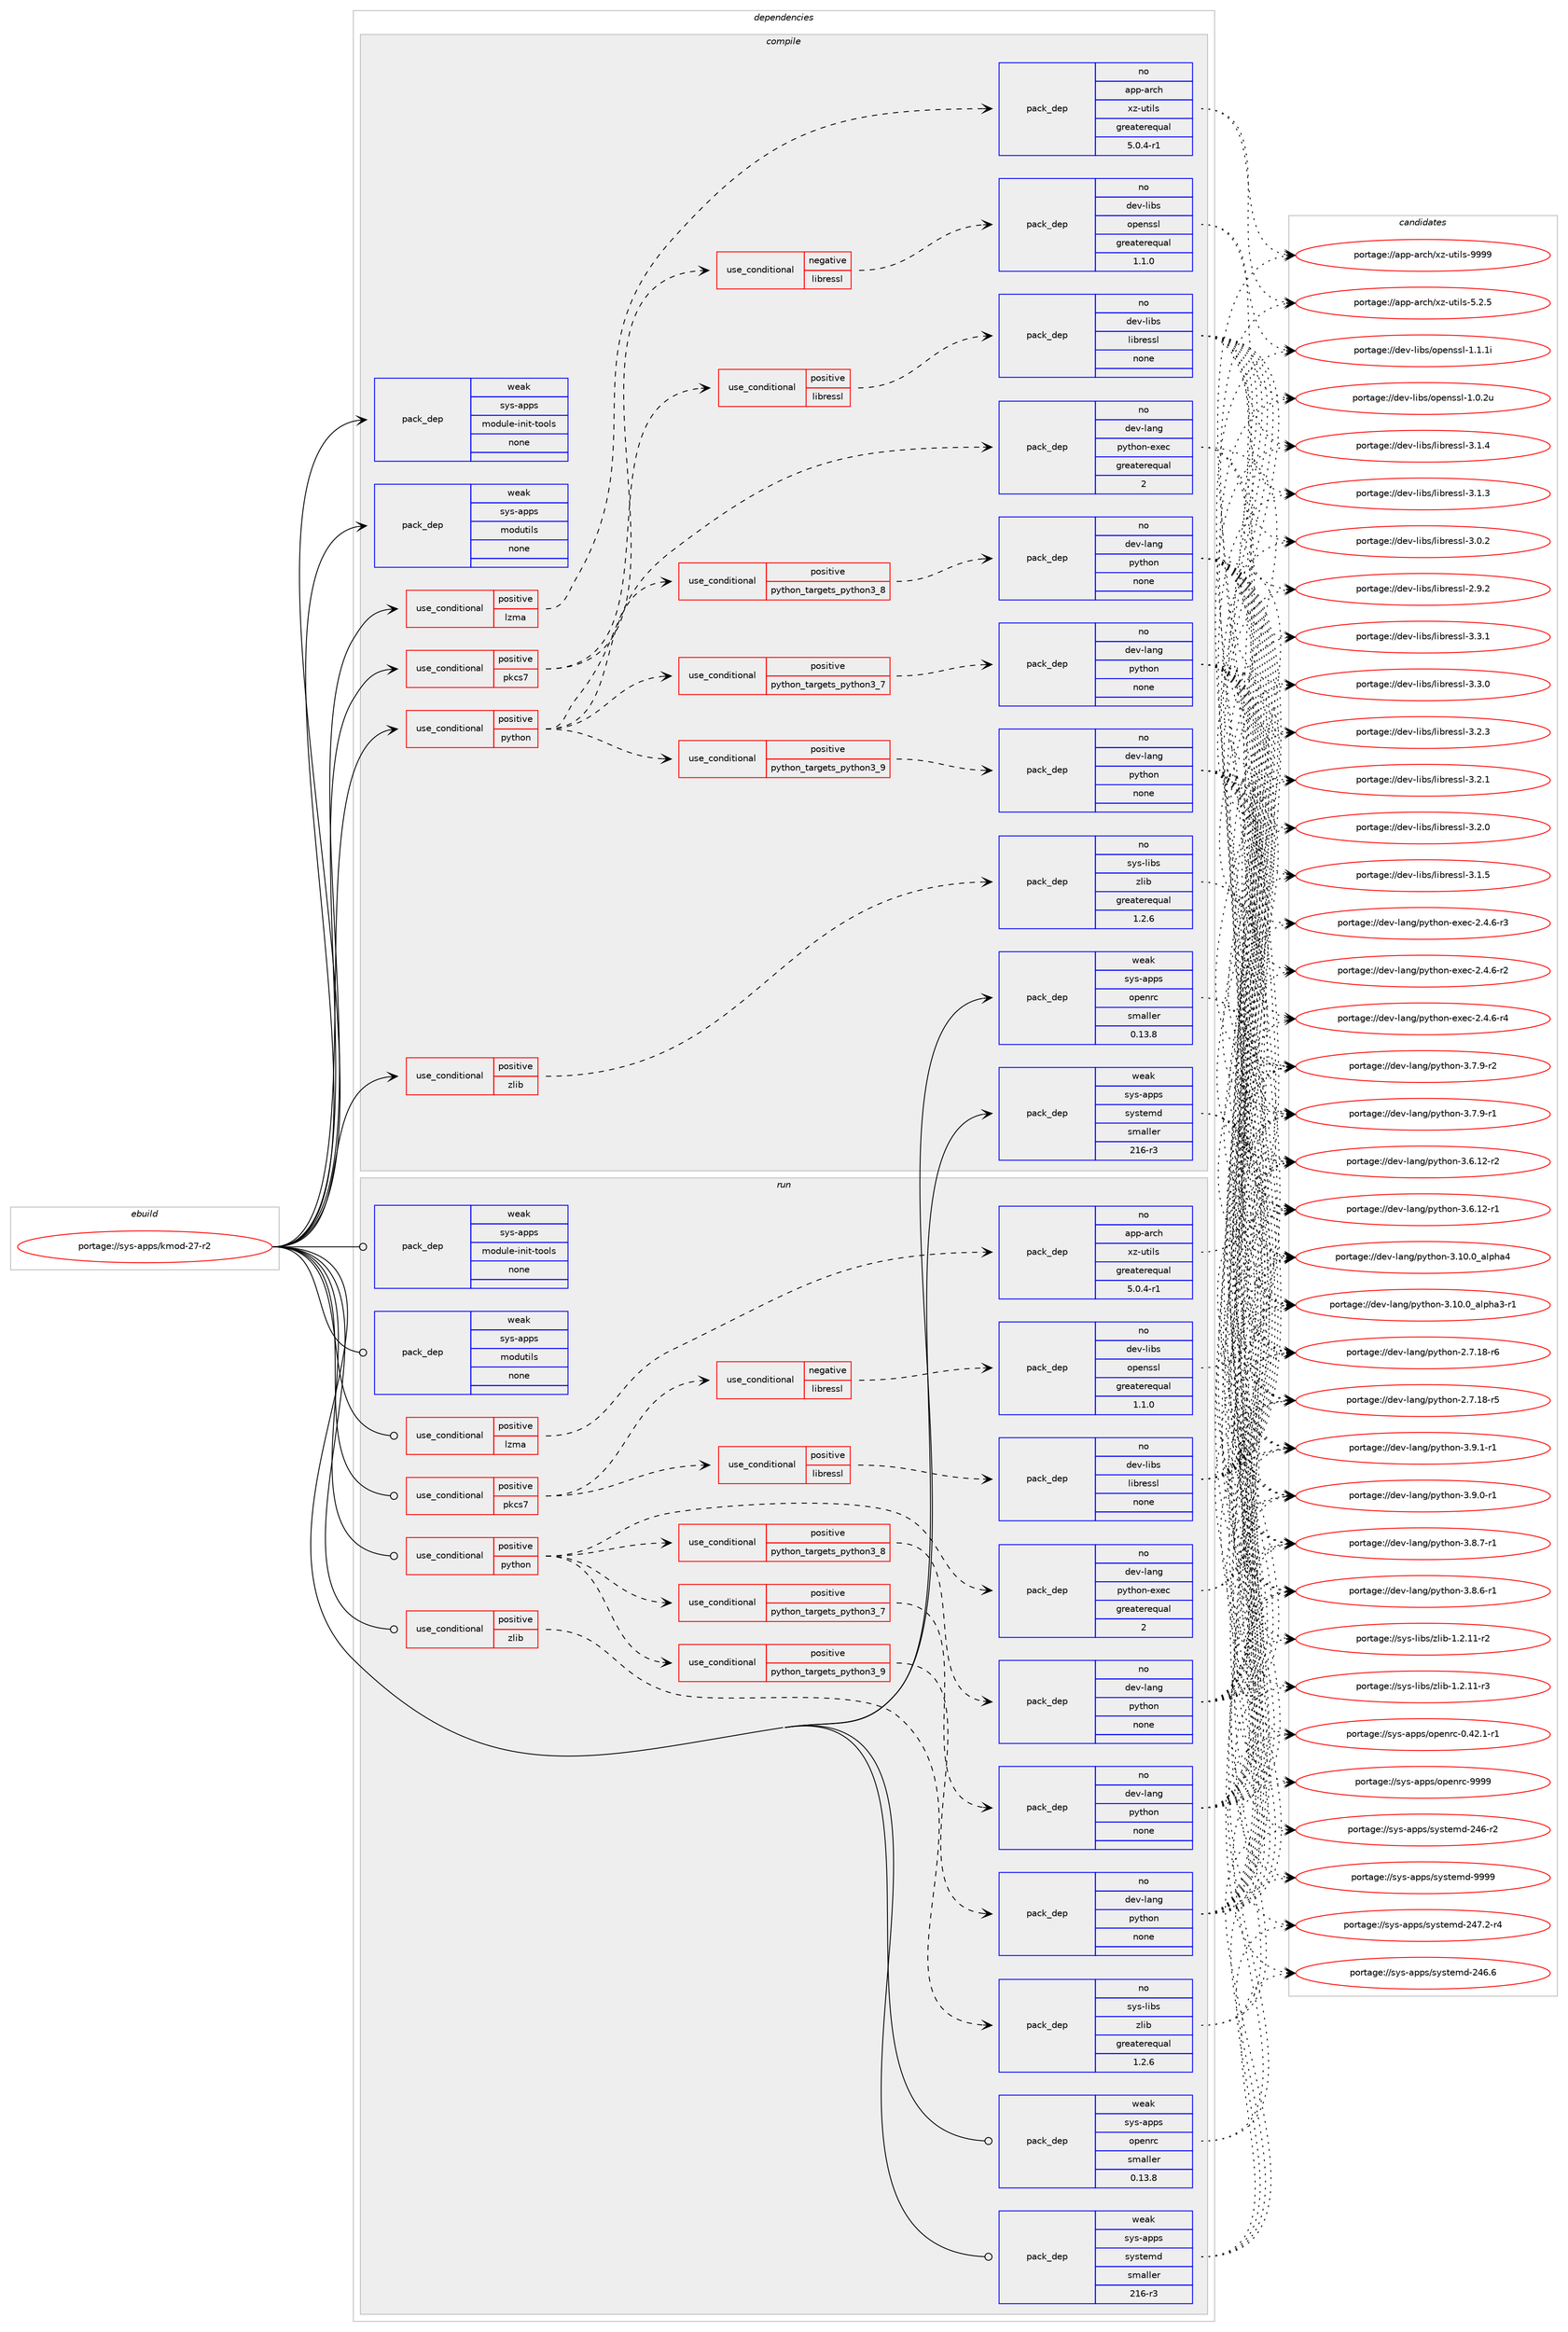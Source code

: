 digraph prolog {

# *************
# Graph options
# *************

newrank=true;
concentrate=true;
compound=true;
graph [rankdir=LR,fontname=Helvetica,fontsize=10,ranksep=1.5];#, ranksep=2.5, nodesep=0.2];
edge  [arrowhead=vee];
node  [fontname=Helvetica,fontsize=10];

# **********
# The ebuild
# **********

subgraph cluster_leftcol {
color=gray;
rank=same;
label=<<i>ebuild</i>>;
id [label="portage://sys-apps/kmod-27-r2", color=red, width=4, href="../sys-apps/kmod-27-r2.svg"];
}

# ****************
# The dependencies
# ****************

subgraph cluster_midcol {
color=gray;
label=<<i>dependencies</i>>;
subgraph cluster_compile {
fillcolor="#eeeeee";
style=filled;
label=<<i>compile</i>>;
subgraph cond4087 {
dependency13597 [label=<<TABLE BORDER="0" CELLBORDER="1" CELLSPACING="0" CELLPADDING="4"><TR><TD ROWSPAN="3" CELLPADDING="10">use_conditional</TD></TR><TR><TD>positive</TD></TR><TR><TD>lzma</TD></TR></TABLE>>, shape=none, color=red];
subgraph pack9393 {
dependency13598 [label=<<TABLE BORDER="0" CELLBORDER="1" CELLSPACING="0" CELLPADDING="4" WIDTH="220"><TR><TD ROWSPAN="6" CELLPADDING="30">pack_dep</TD></TR><TR><TD WIDTH="110">no</TD></TR><TR><TD>app-arch</TD></TR><TR><TD>xz-utils</TD></TR><TR><TD>greaterequal</TD></TR><TR><TD>5.0.4-r1</TD></TR></TABLE>>, shape=none, color=blue];
}
dependency13597:e -> dependency13598:w [weight=20,style="dashed",arrowhead="vee"];
}
id:e -> dependency13597:w [weight=20,style="solid",arrowhead="vee"];
subgraph cond4088 {
dependency13599 [label=<<TABLE BORDER="0" CELLBORDER="1" CELLSPACING="0" CELLPADDING="4"><TR><TD ROWSPAN="3" CELLPADDING="10">use_conditional</TD></TR><TR><TD>positive</TD></TR><TR><TD>pkcs7</TD></TR></TABLE>>, shape=none, color=red];
subgraph cond4089 {
dependency13600 [label=<<TABLE BORDER="0" CELLBORDER="1" CELLSPACING="0" CELLPADDING="4"><TR><TD ROWSPAN="3" CELLPADDING="10">use_conditional</TD></TR><TR><TD>negative</TD></TR><TR><TD>libressl</TD></TR></TABLE>>, shape=none, color=red];
subgraph pack9394 {
dependency13601 [label=<<TABLE BORDER="0" CELLBORDER="1" CELLSPACING="0" CELLPADDING="4" WIDTH="220"><TR><TD ROWSPAN="6" CELLPADDING="30">pack_dep</TD></TR><TR><TD WIDTH="110">no</TD></TR><TR><TD>dev-libs</TD></TR><TR><TD>openssl</TD></TR><TR><TD>greaterequal</TD></TR><TR><TD>1.1.0</TD></TR></TABLE>>, shape=none, color=blue];
}
dependency13600:e -> dependency13601:w [weight=20,style="dashed",arrowhead="vee"];
}
dependency13599:e -> dependency13600:w [weight=20,style="dashed",arrowhead="vee"];
subgraph cond4090 {
dependency13602 [label=<<TABLE BORDER="0" CELLBORDER="1" CELLSPACING="0" CELLPADDING="4"><TR><TD ROWSPAN="3" CELLPADDING="10">use_conditional</TD></TR><TR><TD>positive</TD></TR><TR><TD>libressl</TD></TR></TABLE>>, shape=none, color=red];
subgraph pack9395 {
dependency13603 [label=<<TABLE BORDER="0" CELLBORDER="1" CELLSPACING="0" CELLPADDING="4" WIDTH="220"><TR><TD ROWSPAN="6" CELLPADDING="30">pack_dep</TD></TR><TR><TD WIDTH="110">no</TD></TR><TR><TD>dev-libs</TD></TR><TR><TD>libressl</TD></TR><TR><TD>none</TD></TR><TR><TD></TD></TR></TABLE>>, shape=none, color=blue];
}
dependency13602:e -> dependency13603:w [weight=20,style="dashed",arrowhead="vee"];
}
dependency13599:e -> dependency13602:w [weight=20,style="dashed",arrowhead="vee"];
}
id:e -> dependency13599:w [weight=20,style="solid",arrowhead="vee"];
subgraph cond4091 {
dependency13604 [label=<<TABLE BORDER="0" CELLBORDER="1" CELLSPACING="0" CELLPADDING="4"><TR><TD ROWSPAN="3" CELLPADDING="10">use_conditional</TD></TR><TR><TD>positive</TD></TR><TR><TD>python</TD></TR></TABLE>>, shape=none, color=red];
subgraph cond4092 {
dependency13605 [label=<<TABLE BORDER="0" CELLBORDER="1" CELLSPACING="0" CELLPADDING="4"><TR><TD ROWSPAN="3" CELLPADDING="10">use_conditional</TD></TR><TR><TD>positive</TD></TR><TR><TD>python_targets_python3_7</TD></TR></TABLE>>, shape=none, color=red];
subgraph pack9396 {
dependency13606 [label=<<TABLE BORDER="0" CELLBORDER="1" CELLSPACING="0" CELLPADDING="4" WIDTH="220"><TR><TD ROWSPAN="6" CELLPADDING="30">pack_dep</TD></TR><TR><TD WIDTH="110">no</TD></TR><TR><TD>dev-lang</TD></TR><TR><TD>python</TD></TR><TR><TD>none</TD></TR><TR><TD></TD></TR></TABLE>>, shape=none, color=blue];
}
dependency13605:e -> dependency13606:w [weight=20,style="dashed",arrowhead="vee"];
}
dependency13604:e -> dependency13605:w [weight=20,style="dashed",arrowhead="vee"];
subgraph cond4093 {
dependency13607 [label=<<TABLE BORDER="0" CELLBORDER="1" CELLSPACING="0" CELLPADDING="4"><TR><TD ROWSPAN="3" CELLPADDING="10">use_conditional</TD></TR><TR><TD>positive</TD></TR><TR><TD>python_targets_python3_8</TD></TR></TABLE>>, shape=none, color=red];
subgraph pack9397 {
dependency13608 [label=<<TABLE BORDER="0" CELLBORDER="1" CELLSPACING="0" CELLPADDING="4" WIDTH="220"><TR><TD ROWSPAN="6" CELLPADDING="30">pack_dep</TD></TR><TR><TD WIDTH="110">no</TD></TR><TR><TD>dev-lang</TD></TR><TR><TD>python</TD></TR><TR><TD>none</TD></TR><TR><TD></TD></TR></TABLE>>, shape=none, color=blue];
}
dependency13607:e -> dependency13608:w [weight=20,style="dashed",arrowhead="vee"];
}
dependency13604:e -> dependency13607:w [weight=20,style="dashed",arrowhead="vee"];
subgraph cond4094 {
dependency13609 [label=<<TABLE BORDER="0" CELLBORDER="1" CELLSPACING="0" CELLPADDING="4"><TR><TD ROWSPAN="3" CELLPADDING="10">use_conditional</TD></TR><TR><TD>positive</TD></TR><TR><TD>python_targets_python3_9</TD></TR></TABLE>>, shape=none, color=red];
subgraph pack9398 {
dependency13610 [label=<<TABLE BORDER="0" CELLBORDER="1" CELLSPACING="0" CELLPADDING="4" WIDTH="220"><TR><TD ROWSPAN="6" CELLPADDING="30">pack_dep</TD></TR><TR><TD WIDTH="110">no</TD></TR><TR><TD>dev-lang</TD></TR><TR><TD>python</TD></TR><TR><TD>none</TD></TR><TR><TD></TD></TR></TABLE>>, shape=none, color=blue];
}
dependency13609:e -> dependency13610:w [weight=20,style="dashed",arrowhead="vee"];
}
dependency13604:e -> dependency13609:w [weight=20,style="dashed",arrowhead="vee"];
subgraph pack9399 {
dependency13611 [label=<<TABLE BORDER="0" CELLBORDER="1" CELLSPACING="0" CELLPADDING="4" WIDTH="220"><TR><TD ROWSPAN="6" CELLPADDING="30">pack_dep</TD></TR><TR><TD WIDTH="110">no</TD></TR><TR><TD>dev-lang</TD></TR><TR><TD>python-exec</TD></TR><TR><TD>greaterequal</TD></TR><TR><TD>2</TD></TR></TABLE>>, shape=none, color=blue];
}
dependency13604:e -> dependency13611:w [weight=20,style="dashed",arrowhead="vee"];
}
id:e -> dependency13604:w [weight=20,style="solid",arrowhead="vee"];
subgraph cond4095 {
dependency13612 [label=<<TABLE BORDER="0" CELLBORDER="1" CELLSPACING="0" CELLPADDING="4"><TR><TD ROWSPAN="3" CELLPADDING="10">use_conditional</TD></TR><TR><TD>positive</TD></TR><TR><TD>zlib</TD></TR></TABLE>>, shape=none, color=red];
subgraph pack9400 {
dependency13613 [label=<<TABLE BORDER="0" CELLBORDER="1" CELLSPACING="0" CELLPADDING="4" WIDTH="220"><TR><TD ROWSPAN="6" CELLPADDING="30">pack_dep</TD></TR><TR><TD WIDTH="110">no</TD></TR><TR><TD>sys-libs</TD></TR><TR><TD>zlib</TD></TR><TR><TD>greaterequal</TD></TR><TR><TD>1.2.6</TD></TR></TABLE>>, shape=none, color=blue];
}
dependency13612:e -> dependency13613:w [weight=20,style="dashed",arrowhead="vee"];
}
id:e -> dependency13612:w [weight=20,style="solid",arrowhead="vee"];
subgraph pack9401 {
dependency13614 [label=<<TABLE BORDER="0" CELLBORDER="1" CELLSPACING="0" CELLPADDING="4" WIDTH="220"><TR><TD ROWSPAN="6" CELLPADDING="30">pack_dep</TD></TR><TR><TD WIDTH="110">weak</TD></TR><TR><TD>sys-apps</TD></TR><TR><TD>module-init-tools</TD></TR><TR><TD>none</TD></TR><TR><TD></TD></TR></TABLE>>, shape=none, color=blue];
}
id:e -> dependency13614:w [weight=20,style="solid",arrowhead="vee"];
subgraph pack9402 {
dependency13615 [label=<<TABLE BORDER="0" CELLBORDER="1" CELLSPACING="0" CELLPADDING="4" WIDTH="220"><TR><TD ROWSPAN="6" CELLPADDING="30">pack_dep</TD></TR><TR><TD WIDTH="110">weak</TD></TR><TR><TD>sys-apps</TD></TR><TR><TD>modutils</TD></TR><TR><TD>none</TD></TR><TR><TD></TD></TR></TABLE>>, shape=none, color=blue];
}
id:e -> dependency13615:w [weight=20,style="solid",arrowhead="vee"];
subgraph pack9403 {
dependency13616 [label=<<TABLE BORDER="0" CELLBORDER="1" CELLSPACING="0" CELLPADDING="4" WIDTH="220"><TR><TD ROWSPAN="6" CELLPADDING="30">pack_dep</TD></TR><TR><TD WIDTH="110">weak</TD></TR><TR><TD>sys-apps</TD></TR><TR><TD>openrc</TD></TR><TR><TD>smaller</TD></TR><TR><TD>0.13.8</TD></TR></TABLE>>, shape=none, color=blue];
}
id:e -> dependency13616:w [weight=20,style="solid",arrowhead="vee"];
subgraph pack9404 {
dependency13617 [label=<<TABLE BORDER="0" CELLBORDER="1" CELLSPACING="0" CELLPADDING="4" WIDTH="220"><TR><TD ROWSPAN="6" CELLPADDING="30">pack_dep</TD></TR><TR><TD WIDTH="110">weak</TD></TR><TR><TD>sys-apps</TD></TR><TR><TD>systemd</TD></TR><TR><TD>smaller</TD></TR><TR><TD>216-r3</TD></TR></TABLE>>, shape=none, color=blue];
}
id:e -> dependency13617:w [weight=20,style="solid",arrowhead="vee"];
}
subgraph cluster_compileandrun {
fillcolor="#eeeeee";
style=filled;
label=<<i>compile and run</i>>;
}
subgraph cluster_run {
fillcolor="#eeeeee";
style=filled;
label=<<i>run</i>>;
subgraph cond4096 {
dependency13618 [label=<<TABLE BORDER="0" CELLBORDER="1" CELLSPACING="0" CELLPADDING="4"><TR><TD ROWSPAN="3" CELLPADDING="10">use_conditional</TD></TR><TR><TD>positive</TD></TR><TR><TD>lzma</TD></TR></TABLE>>, shape=none, color=red];
subgraph pack9405 {
dependency13619 [label=<<TABLE BORDER="0" CELLBORDER="1" CELLSPACING="0" CELLPADDING="4" WIDTH="220"><TR><TD ROWSPAN="6" CELLPADDING="30">pack_dep</TD></TR><TR><TD WIDTH="110">no</TD></TR><TR><TD>app-arch</TD></TR><TR><TD>xz-utils</TD></TR><TR><TD>greaterequal</TD></TR><TR><TD>5.0.4-r1</TD></TR></TABLE>>, shape=none, color=blue];
}
dependency13618:e -> dependency13619:w [weight=20,style="dashed",arrowhead="vee"];
}
id:e -> dependency13618:w [weight=20,style="solid",arrowhead="odot"];
subgraph cond4097 {
dependency13620 [label=<<TABLE BORDER="0" CELLBORDER="1" CELLSPACING="0" CELLPADDING="4"><TR><TD ROWSPAN="3" CELLPADDING="10">use_conditional</TD></TR><TR><TD>positive</TD></TR><TR><TD>pkcs7</TD></TR></TABLE>>, shape=none, color=red];
subgraph cond4098 {
dependency13621 [label=<<TABLE BORDER="0" CELLBORDER="1" CELLSPACING="0" CELLPADDING="4"><TR><TD ROWSPAN="3" CELLPADDING="10">use_conditional</TD></TR><TR><TD>negative</TD></TR><TR><TD>libressl</TD></TR></TABLE>>, shape=none, color=red];
subgraph pack9406 {
dependency13622 [label=<<TABLE BORDER="0" CELLBORDER="1" CELLSPACING="0" CELLPADDING="4" WIDTH="220"><TR><TD ROWSPAN="6" CELLPADDING="30">pack_dep</TD></TR><TR><TD WIDTH="110">no</TD></TR><TR><TD>dev-libs</TD></TR><TR><TD>openssl</TD></TR><TR><TD>greaterequal</TD></TR><TR><TD>1.1.0</TD></TR></TABLE>>, shape=none, color=blue];
}
dependency13621:e -> dependency13622:w [weight=20,style="dashed",arrowhead="vee"];
}
dependency13620:e -> dependency13621:w [weight=20,style="dashed",arrowhead="vee"];
subgraph cond4099 {
dependency13623 [label=<<TABLE BORDER="0" CELLBORDER="1" CELLSPACING="0" CELLPADDING="4"><TR><TD ROWSPAN="3" CELLPADDING="10">use_conditional</TD></TR><TR><TD>positive</TD></TR><TR><TD>libressl</TD></TR></TABLE>>, shape=none, color=red];
subgraph pack9407 {
dependency13624 [label=<<TABLE BORDER="0" CELLBORDER="1" CELLSPACING="0" CELLPADDING="4" WIDTH="220"><TR><TD ROWSPAN="6" CELLPADDING="30">pack_dep</TD></TR><TR><TD WIDTH="110">no</TD></TR><TR><TD>dev-libs</TD></TR><TR><TD>libressl</TD></TR><TR><TD>none</TD></TR><TR><TD></TD></TR></TABLE>>, shape=none, color=blue];
}
dependency13623:e -> dependency13624:w [weight=20,style="dashed",arrowhead="vee"];
}
dependency13620:e -> dependency13623:w [weight=20,style="dashed",arrowhead="vee"];
}
id:e -> dependency13620:w [weight=20,style="solid",arrowhead="odot"];
subgraph cond4100 {
dependency13625 [label=<<TABLE BORDER="0" CELLBORDER="1" CELLSPACING="0" CELLPADDING="4"><TR><TD ROWSPAN="3" CELLPADDING="10">use_conditional</TD></TR><TR><TD>positive</TD></TR><TR><TD>python</TD></TR></TABLE>>, shape=none, color=red];
subgraph cond4101 {
dependency13626 [label=<<TABLE BORDER="0" CELLBORDER="1" CELLSPACING="0" CELLPADDING="4"><TR><TD ROWSPAN="3" CELLPADDING="10">use_conditional</TD></TR><TR><TD>positive</TD></TR><TR><TD>python_targets_python3_7</TD></TR></TABLE>>, shape=none, color=red];
subgraph pack9408 {
dependency13627 [label=<<TABLE BORDER="0" CELLBORDER="1" CELLSPACING="0" CELLPADDING="4" WIDTH="220"><TR><TD ROWSPAN="6" CELLPADDING="30">pack_dep</TD></TR><TR><TD WIDTH="110">no</TD></TR><TR><TD>dev-lang</TD></TR><TR><TD>python</TD></TR><TR><TD>none</TD></TR><TR><TD></TD></TR></TABLE>>, shape=none, color=blue];
}
dependency13626:e -> dependency13627:w [weight=20,style="dashed",arrowhead="vee"];
}
dependency13625:e -> dependency13626:w [weight=20,style="dashed",arrowhead="vee"];
subgraph cond4102 {
dependency13628 [label=<<TABLE BORDER="0" CELLBORDER="1" CELLSPACING="0" CELLPADDING="4"><TR><TD ROWSPAN="3" CELLPADDING="10">use_conditional</TD></TR><TR><TD>positive</TD></TR><TR><TD>python_targets_python3_8</TD></TR></TABLE>>, shape=none, color=red];
subgraph pack9409 {
dependency13629 [label=<<TABLE BORDER="0" CELLBORDER="1" CELLSPACING="0" CELLPADDING="4" WIDTH="220"><TR><TD ROWSPAN="6" CELLPADDING="30">pack_dep</TD></TR><TR><TD WIDTH="110">no</TD></TR><TR><TD>dev-lang</TD></TR><TR><TD>python</TD></TR><TR><TD>none</TD></TR><TR><TD></TD></TR></TABLE>>, shape=none, color=blue];
}
dependency13628:e -> dependency13629:w [weight=20,style="dashed",arrowhead="vee"];
}
dependency13625:e -> dependency13628:w [weight=20,style="dashed",arrowhead="vee"];
subgraph cond4103 {
dependency13630 [label=<<TABLE BORDER="0" CELLBORDER="1" CELLSPACING="0" CELLPADDING="4"><TR><TD ROWSPAN="3" CELLPADDING="10">use_conditional</TD></TR><TR><TD>positive</TD></TR><TR><TD>python_targets_python3_9</TD></TR></TABLE>>, shape=none, color=red];
subgraph pack9410 {
dependency13631 [label=<<TABLE BORDER="0" CELLBORDER="1" CELLSPACING="0" CELLPADDING="4" WIDTH="220"><TR><TD ROWSPAN="6" CELLPADDING="30">pack_dep</TD></TR><TR><TD WIDTH="110">no</TD></TR><TR><TD>dev-lang</TD></TR><TR><TD>python</TD></TR><TR><TD>none</TD></TR><TR><TD></TD></TR></TABLE>>, shape=none, color=blue];
}
dependency13630:e -> dependency13631:w [weight=20,style="dashed",arrowhead="vee"];
}
dependency13625:e -> dependency13630:w [weight=20,style="dashed",arrowhead="vee"];
subgraph pack9411 {
dependency13632 [label=<<TABLE BORDER="0" CELLBORDER="1" CELLSPACING="0" CELLPADDING="4" WIDTH="220"><TR><TD ROWSPAN="6" CELLPADDING="30">pack_dep</TD></TR><TR><TD WIDTH="110">no</TD></TR><TR><TD>dev-lang</TD></TR><TR><TD>python-exec</TD></TR><TR><TD>greaterequal</TD></TR><TR><TD>2</TD></TR></TABLE>>, shape=none, color=blue];
}
dependency13625:e -> dependency13632:w [weight=20,style="dashed",arrowhead="vee"];
}
id:e -> dependency13625:w [weight=20,style="solid",arrowhead="odot"];
subgraph cond4104 {
dependency13633 [label=<<TABLE BORDER="0" CELLBORDER="1" CELLSPACING="0" CELLPADDING="4"><TR><TD ROWSPAN="3" CELLPADDING="10">use_conditional</TD></TR><TR><TD>positive</TD></TR><TR><TD>zlib</TD></TR></TABLE>>, shape=none, color=red];
subgraph pack9412 {
dependency13634 [label=<<TABLE BORDER="0" CELLBORDER="1" CELLSPACING="0" CELLPADDING="4" WIDTH="220"><TR><TD ROWSPAN="6" CELLPADDING="30">pack_dep</TD></TR><TR><TD WIDTH="110">no</TD></TR><TR><TD>sys-libs</TD></TR><TR><TD>zlib</TD></TR><TR><TD>greaterequal</TD></TR><TR><TD>1.2.6</TD></TR></TABLE>>, shape=none, color=blue];
}
dependency13633:e -> dependency13634:w [weight=20,style="dashed",arrowhead="vee"];
}
id:e -> dependency13633:w [weight=20,style="solid",arrowhead="odot"];
subgraph pack9413 {
dependency13635 [label=<<TABLE BORDER="0" CELLBORDER="1" CELLSPACING="0" CELLPADDING="4" WIDTH="220"><TR><TD ROWSPAN="6" CELLPADDING="30">pack_dep</TD></TR><TR><TD WIDTH="110">weak</TD></TR><TR><TD>sys-apps</TD></TR><TR><TD>module-init-tools</TD></TR><TR><TD>none</TD></TR><TR><TD></TD></TR></TABLE>>, shape=none, color=blue];
}
id:e -> dependency13635:w [weight=20,style="solid",arrowhead="odot"];
subgraph pack9414 {
dependency13636 [label=<<TABLE BORDER="0" CELLBORDER="1" CELLSPACING="0" CELLPADDING="4" WIDTH="220"><TR><TD ROWSPAN="6" CELLPADDING="30">pack_dep</TD></TR><TR><TD WIDTH="110">weak</TD></TR><TR><TD>sys-apps</TD></TR><TR><TD>modutils</TD></TR><TR><TD>none</TD></TR><TR><TD></TD></TR></TABLE>>, shape=none, color=blue];
}
id:e -> dependency13636:w [weight=20,style="solid",arrowhead="odot"];
subgraph pack9415 {
dependency13637 [label=<<TABLE BORDER="0" CELLBORDER="1" CELLSPACING="0" CELLPADDING="4" WIDTH="220"><TR><TD ROWSPAN="6" CELLPADDING="30">pack_dep</TD></TR><TR><TD WIDTH="110">weak</TD></TR><TR><TD>sys-apps</TD></TR><TR><TD>openrc</TD></TR><TR><TD>smaller</TD></TR><TR><TD>0.13.8</TD></TR></TABLE>>, shape=none, color=blue];
}
id:e -> dependency13637:w [weight=20,style="solid",arrowhead="odot"];
subgraph pack9416 {
dependency13638 [label=<<TABLE BORDER="0" CELLBORDER="1" CELLSPACING="0" CELLPADDING="4" WIDTH="220"><TR><TD ROWSPAN="6" CELLPADDING="30">pack_dep</TD></TR><TR><TD WIDTH="110">weak</TD></TR><TR><TD>sys-apps</TD></TR><TR><TD>systemd</TD></TR><TR><TD>smaller</TD></TR><TR><TD>216-r3</TD></TR></TABLE>>, shape=none, color=blue];
}
id:e -> dependency13638:w [weight=20,style="solid",arrowhead="odot"];
}
}

# **************
# The candidates
# **************

subgraph cluster_choices {
rank=same;
color=gray;
label=<<i>candidates</i>>;

subgraph choice9393 {
color=black;
nodesep=1;
choice9711211245971149910447120122451171161051081154557575757 [label="portage://app-arch/xz-utils-9999", color=red, width=4,href="../app-arch/xz-utils-9999.svg"];
choice971121124597114991044712012245117116105108115455346504653 [label="portage://app-arch/xz-utils-5.2.5", color=red, width=4,href="../app-arch/xz-utils-5.2.5.svg"];
dependency13598:e -> choice9711211245971149910447120122451171161051081154557575757:w [style=dotted,weight="100"];
dependency13598:e -> choice971121124597114991044712012245117116105108115455346504653:w [style=dotted,weight="100"];
}
subgraph choice9394 {
color=black;
nodesep=1;
choice100101118451081059811547111112101110115115108454946494649105 [label="portage://dev-libs/openssl-1.1.1i", color=red, width=4,href="../dev-libs/openssl-1.1.1i.svg"];
choice100101118451081059811547111112101110115115108454946484650117 [label="portage://dev-libs/openssl-1.0.2u", color=red, width=4,href="../dev-libs/openssl-1.0.2u.svg"];
dependency13601:e -> choice100101118451081059811547111112101110115115108454946494649105:w [style=dotted,weight="100"];
dependency13601:e -> choice100101118451081059811547111112101110115115108454946484650117:w [style=dotted,weight="100"];
}
subgraph choice9395 {
color=black;
nodesep=1;
choice10010111845108105981154710810598114101115115108455146514649 [label="portage://dev-libs/libressl-3.3.1", color=red, width=4,href="../dev-libs/libressl-3.3.1.svg"];
choice10010111845108105981154710810598114101115115108455146514648 [label="portage://dev-libs/libressl-3.3.0", color=red, width=4,href="../dev-libs/libressl-3.3.0.svg"];
choice10010111845108105981154710810598114101115115108455146504651 [label="portage://dev-libs/libressl-3.2.3", color=red, width=4,href="../dev-libs/libressl-3.2.3.svg"];
choice10010111845108105981154710810598114101115115108455146504649 [label="portage://dev-libs/libressl-3.2.1", color=red, width=4,href="../dev-libs/libressl-3.2.1.svg"];
choice10010111845108105981154710810598114101115115108455146504648 [label="portage://dev-libs/libressl-3.2.0", color=red, width=4,href="../dev-libs/libressl-3.2.0.svg"];
choice10010111845108105981154710810598114101115115108455146494653 [label="portage://dev-libs/libressl-3.1.5", color=red, width=4,href="../dev-libs/libressl-3.1.5.svg"];
choice10010111845108105981154710810598114101115115108455146494652 [label="portage://dev-libs/libressl-3.1.4", color=red, width=4,href="../dev-libs/libressl-3.1.4.svg"];
choice10010111845108105981154710810598114101115115108455146494651 [label="portage://dev-libs/libressl-3.1.3", color=red, width=4,href="../dev-libs/libressl-3.1.3.svg"];
choice10010111845108105981154710810598114101115115108455146484650 [label="portage://dev-libs/libressl-3.0.2", color=red, width=4,href="../dev-libs/libressl-3.0.2.svg"];
choice10010111845108105981154710810598114101115115108455046574650 [label="portage://dev-libs/libressl-2.9.2", color=red, width=4,href="../dev-libs/libressl-2.9.2.svg"];
dependency13603:e -> choice10010111845108105981154710810598114101115115108455146514649:w [style=dotted,weight="100"];
dependency13603:e -> choice10010111845108105981154710810598114101115115108455146514648:w [style=dotted,weight="100"];
dependency13603:e -> choice10010111845108105981154710810598114101115115108455146504651:w [style=dotted,weight="100"];
dependency13603:e -> choice10010111845108105981154710810598114101115115108455146504649:w [style=dotted,weight="100"];
dependency13603:e -> choice10010111845108105981154710810598114101115115108455146504648:w [style=dotted,weight="100"];
dependency13603:e -> choice10010111845108105981154710810598114101115115108455146494653:w [style=dotted,weight="100"];
dependency13603:e -> choice10010111845108105981154710810598114101115115108455146494652:w [style=dotted,weight="100"];
dependency13603:e -> choice10010111845108105981154710810598114101115115108455146494651:w [style=dotted,weight="100"];
dependency13603:e -> choice10010111845108105981154710810598114101115115108455146484650:w [style=dotted,weight="100"];
dependency13603:e -> choice10010111845108105981154710810598114101115115108455046574650:w [style=dotted,weight="100"];
}
subgraph choice9396 {
color=black;
nodesep=1;
choice1001011184510897110103471121211161041111104551465746494511449 [label="portage://dev-lang/python-3.9.1-r1", color=red, width=4,href="../dev-lang/python-3.9.1-r1.svg"];
choice1001011184510897110103471121211161041111104551465746484511449 [label="portage://dev-lang/python-3.9.0-r1", color=red, width=4,href="../dev-lang/python-3.9.0-r1.svg"];
choice1001011184510897110103471121211161041111104551465646554511449 [label="portage://dev-lang/python-3.8.7-r1", color=red, width=4,href="../dev-lang/python-3.8.7-r1.svg"];
choice1001011184510897110103471121211161041111104551465646544511449 [label="portage://dev-lang/python-3.8.6-r1", color=red, width=4,href="../dev-lang/python-3.8.6-r1.svg"];
choice1001011184510897110103471121211161041111104551465546574511450 [label="portage://dev-lang/python-3.7.9-r2", color=red, width=4,href="../dev-lang/python-3.7.9-r2.svg"];
choice1001011184510897110103471121211161041111104551465546574511449 [label="portage://dev-lang/python-3.7.9-r1", color=red, width=4,href="../dev-lang/python-3.7.9-r1.svg"];
choice100101118451089711010347112121116104111110455146544649504511450 [label="portage://dev-lang/python-3.6.12-r2", color=red, width=4,href="../dev-lang/python-3.6.12-r2.svg"];
choice100101118451089711010347112121116104111110455146544649504511449 [label="portage://dev-lang/python-3.6.12-r1", color=red, width=4,href="../dev-lang/python-3.6.12-r1.svg"];
choice1001011184510897110103471121211161041111104551464948464895971081121049752 [label="portage://dev-lang/python-3.10.0_alpha4", color=red, width=4,href="../dev-lang/python-3.10.0_alpha4.svg"];
choice10010111845108971101034711212111610411111045514649484648959710811210497514511449 [label="portage://dev-lang/python-3.10.0_alpha3-r1", color=red, width=4,href="../dev-lang/python-3.10.0_alpha3-r1.svg"];
choice100101118451089711010347112121116104111110455046554649564511454 [label="portage://dev-lang/python-2.7.18-r6", color=red, width=4,href="../dev-lang/python-2.7.18-r6.svg"];
choice100101118451089711010347112121116104111110455046554649564511453 [label="portage://dev-lang/python-2.7.18-r5", color=red, width=4,href="../dev-lang/python-2.7.18-r5.svg"];
dependency13606:e -> choice1001011184510897110103471121211161041111104551465746494511449:w [style=dotted,weight="100"];
dependency13606:e -> choice1001011184510897110103471121211161041111104551465746484511449:w [style=dotted,weight="100"];
dependency13606:e -> choice1001011184510897110103471121211161041111104551465646554511449:w [style=dotted,weight="100"];
dependency13606:e -> choice1001011184510897110103471121211161041111104551465646544511449:w [style=dotted,weight="100"];
dependency13606:e -> choice1001011184510897110103471121211161041111104551465546574511450:w [style=dotted,weight="100"];
dependency13606:e -> choice1001011184510897110103471121211161041111104551465546574511449:w [style=dotted,weight="100"];
dependency13606:e -> choice100101118451089711010347112121116104111110455146544649504511450:w [style=dotted,weight="100"];
dependency13606:e -> choice100101118451089711010347112121116104111110455146544649504511449:w [style=dotted,weight="100"];
dependency13606:e -> choice1001011184510897110103471121211161041111104551464948464895971081121049752:w [style=dotted,weight="100"];
dependency13606:e -> choice10010111845108971101034711212111610411111045514649484648959710811210497514511449:w [style=dotted,weight="100"];
dependency13606:e -> choice100101118451089711010347112121116104111110455046554649564511454:w [style=dotted,weight="100"];
dependency13606:e -> choice100101118451089711010347112121116104111110455046554649564511453:w [style=dotted,weight="100"];
}
subgraph choice9397 {
color=black;
nodesep=1;
choice1001011184510897110103471121211161041111104551465746494511449 [label="portage://dev-lang/python-3.9.1-r1", color=red, width=4,href="../dev-lang/python-3.9.1-r1.svg"];
choice1001011184510897110103471121211161041111104551465746484511449 [label="portage://dev-lang/python-3.9.0-r1", color=red, width=4,href="../dev-lang/python-3.9.0-r1.svg"];
choice1001011184510897110103471121211161041111104551465646554511449 [label="portage://dev-lang/python-3.8.7-r1", color=red, width=4,href="../dev-lang/python-3.8.7-r1.svg"];
choice1001011184510897110103471121211161041111104551465646544511449 [label="portage://dev-lang/python-3.8.6-r1", color=red, width=4,href="../dev-lang/python-3.8.6-r1.svg"];
choice1001011184510897110103471121211161041111104551465546574511450 [label="portage://dev-lang/python-3.7.9-r2", color=red, width=4,href="../dev-lang/python-3.7.9-r2.svg"];
choice1001011184510897110103471121211161041111104551465546574511449 [label="portage://dev-lang/python-3.7.9-r1", color=red, width=4,href="../dev-lang/python-3.7.9-r1.svg"];
choice100101118451089711010347112121116104111110455146544649504511450 [label="portage://dev-lang/python-3.6.12-r2", color=red, width=4,href="../dev-lang/python-3.6.12-r2.svg"];
choice100101118451089711010347112121116104111110455146544649504511449 [label="portage://dev-lang/python-3.6.12-r1", color=red, width=4,href="../dev-lang/python-3.6.12-r1.svg"];
choice1001011184510897110103471121211161041111104551464948464895971081121049752 [label="portage://dev-lang/python-3.10.0_alpha4", color=red, width=4,href="../dev-lang/python-3.10.0_alpha4.svg"];
choice10010111845108971101034711212111610411111045514649484648959710811210497514511449 [label="portage://dev-lang/python-3.10.0_alpha3-r1", color=red, width=4,href="../dev-lang/python-3.10.0_alpha3-r1.svg"];
choice100101118451089711010347112121116104111110455046554649564511454 [label="portage://dev-lang/python-2.7.18-r6", color=red, width=4,href="../dev-lang/python-2.7.18-r6.svg"];
choice100101118451089711010347112121116104111110455046554649564511453 [label="portage://dev-lang/python-2.7.18-r5", color=red, width=4,href="../dev-lang/python-2.7.18-r5.svg"];
dependency13608:e -> choice1001011184510897110103471121211161041111104551465746494511449:w [style=dotted,weight="100"];
dependency13608:e -> choice1001011184510897110103471121211161041111104551465746484511449:w [style=dotted,weight="100"];
dependency13608:e -> choice1001011184510897110103471121211161041111104551465646554511449:w [style=dotted,weight="100"];
dependency13608:e -> choice1001011184510897110103471121211161041111104551465646544511449:w [style=dotted,weight="100"];
dependency13608:e -> choice1001011184510897110103471121211161041111104551465546574511450:w [style=dotted,weight="100"];
dependency13608:e -> choice1001011184510897110103471121211161041111104551465546574511449:w [style=dotted,weight="100"];
dependency13608:e -> choice100101118451089711010347112121116104111110455146544649504511450:w [style=dotted,weight="100"];
dependency13608:e -> choice100101118451089711010347112121116104111110455146544649504511449:w [style=dotted,weight="100"];
dependency13608:e -> choice1001011184510897110103471121211161041111104551464948464895971081121049752:w [style=dotted,weight="100"];
dependency13608:e -> choice10010111845108971101034711212111610411111045514649484648959710811210497514511449:w [style=dotted,weight="100"];
dependency13608:e -> choice100101118451089711010347112121116104111110455046554649564511454:w [style=dotted,weight="100"];
dependency13608:e -> choice100101118451089711010347112121116104111110455046554649564511453:w [style=dotted,weight="100"];
}
subgraph choice9398 {
color=black;
nodesep=1;
choice1001011184510897110103471121211161041111104551465746494511449 [label="portage://dev-lang/python-3.9.1-r1", color=red, width=4,href="../dev-lang/python-3.9.1-r1.svg"];
choice1001011184510897110103471121211161041111104551465746484511449 [label="portage://dev-lang/python-3.9.0-r1", color=red, width=4,href="../dev-lang/python-3.9.0-r1.svg"];
choice1001011184510897110103471121211161041111104551465646554511449 [label="portage://dev-lang/python-3.8.7-r1", color=red, width=4,href="../dev-lang/python-3.8.7-r1.svg"];
choice1001011184510897110103471121211161041111104551465646544511449 [label="portage://dev-lang/python-3.8.6-r1", color=red, width=4,href="../dev-lang/python-3.8.6-r1.svg"];
choice1001011184510897110103471121211161041111104551465546574511450 [label="portage://dev-lang/python-3.7.9-r2", color=red, width=4,href="../dev-lang/python-3.7.9-r2.svg"];
choice1001011184510897110103471121211161041111104551465546574511449 [label="portage://dev-lang/python-3.7.9-r1", color=red, width=4,href="../dev-lang/python-3.7.9-r1.svg"];
choice100101118451089711010347112121116104111110455146544649504511450 [label="portage://dev-lang/python-3.6.12-r2", color=red, width=4,href="../dev-lang/python-3.6.12-r2.svg"];
choice100101118451089711010347112121116104111110455146544649504511449 [label="portage://dev-lang/python-3.6.12-r1", color=red, width=4,href="../dev-lang/python-3.6.12-r1.svg"];
choice1001011184510897110103471121211161041111104551464948464895971081121049752 [label="portage://dev-lang/python-3.10.0_alpha4", color=red, width=4,href="../dev-lang/python-3.10.0_alpha4.svg"];
choice10010111845108971101034711212111610411111045514649484648959710811210497514511449 [label="portage://dev-lang/python-3.10.0_alpha3-r1", color=red, width=4,href="../dev-lang/python-3.10.0_alpha3-r1.svg"];
choice100101118451089711010347112121116104111110455046554649564511454 [label="portage://dev-lang/python-2.7.18-r6", color=red, width=4,href="../dev-lang/python-2.7.18-r6.svg"];
choice100101118451089711010347112121116104111110455046554649564511453 [label="portage://dev-lang/python-2.7.18-r5", color=red, width=4,href="../dev-lang/python-2.7.18-r5.svg"];
dependency13610:e -> choice1001011184510897110103471121211161041111104551465746494511449:w [style=dotted,weight="100"];
dependency13610:e -> choice1001011184510897110103471121211161041111104551465746484511449:w [style=dotted,weight="100"];
dependency13610:e -> choice1001011184510897110103471121211161041111104551465646554511449:w [style=dotted,weight="100"];
dependency13610:e -> choice1001011184510897110103471121211161041111104551465646544511449:w [style=dotted,weight="100"];
dependency13610:e -> choice1001011184510897110103471121211161041111104551465546574511450:w [style=dotted,weight="100"];
dependency13610:e -> choice1001011184510897110103471121211161041111104551465546574511449:w [style=dotted,weight="100"];
dependency13610:e -> choice100101118451089711010347112121116104111110455146544649504511450:w [style=dotted,weight="100"];
dependency13610:e -> choice100101118451089711010347112121116104111110455146544649504511449:w [style=dotted,weight="100"];
dependency13610:e -> choice1001011184510897110103471121211161041111104551464948464895971081121049752:w [style=dotted,weight="100"];
dependency13610:e -> choice10010111845108971101034711212111610411111045514649484648959710811210497514511449:w [style=dotted,weight="100"];
dependency13610:e -> choice100101118451089711010347112121116104111110455046554649564511454:w [style=dotted,weight="100"];
dependency13610:e -> choice100101118451089711010347112121116104111110455046554649564511453:w [style=dotted,weight="100"];
}
subgraph choice9399 {
color=black;
nodesep=1;
choice10010111845108971101034711212111610411111045101120101994550465246544511452 [label="portage://dev-lang/python-exec-2.4.6-r4", color=red, width=4,href="../dev-lang/python-exec-2.4.6-r4.svg"];
choice10010111845108971101034711212111610411111045101120101994550465246544511451 [label="portage://dev-lang/python-exec-2.4.6-r3", color=red, width=4,href="../dev-lang/python-exec-2.4.6-r3.svg"];
choice10010111845108971101034711212111610411111045101120101994550465246544511450 [label="portage://dev-lang/python-exec-2.4.6-r2", color=red, width=4,href="../dev-lang/python-exec-2.4.6-r2.svg"];
dependency13611:e -> choice10010111845108971101034711212111610411111045101120101994550465246544511452:w [style=dotted,weight="100"];
dependency13611:e -> choice10010111845108971101034711212111610411111045101120101994550465246544511451:w [style=dotted,weight="100"];
dependency13611:e -> choice10010111845108971101034711212111610411111045101120101994550465246544511450:w [style=dotted,weight="100"];
}
subgraph choice9400 {
color=black;
nodesep=1;
choice11512111545108105981154712210810598454946504649494511451 [label="portage://sys-libs/zlib-1.2.11-r3", color=red, width=4,href="../sys-libs/zlib-1.2.11-r3.svg"];
choice11512111545108105981154712210810598454946504649494511450 [label="portage://sys-libs/zlib-1.2.11-r2", color=red, width=4,href="../sys-libs/zlib-1.2.11-r2.svg"];
dependency13613:e -> choice11512111545108105981154712210810598454946504649494511451:w [style=dotted,weight="100"];
dependency13613:e -> choice11512111545108105981154712210810598454946504649494511450:w [style=dotted,weight="100"];
}
subgraph choice9401 {
color=black;
nodesep=1;
}
subgraph choice9402 {
color=black;
nodesep=1;
}
subgraph choice9403 {
color=black;
nodesep=1;
choice115121115459711211211547111112101110114994557575757 [label="portage://sys-apps/openrc-9999", color=red, width=4,href="../sys-apps/openrc-9999.svg"];
choice11512111545971121121154711111210111011499454846525046494511449 [label="portage://sys-apps/openrc-0.42.1-r1", color=red, width=4,href="../sys-apps/openrc-0.42.1-r1.svg"];
dependency13616:e -> choice115121115459711211211547111112101110114994557575757:w [style=dotted,weight="100"];
dependency13616:e -> choice11512111545971121121154711111210111011499454846525046494511449:w [style=dotted,weight="100"];
}
subgraph choice9404 {
color=black;
nodesep=1;
choice1151211154597112112115471151211151161011091004557575757 [label="portage://sys-apps/systemd-9999", color=red, width=4,href="../sys-apps/systemd-9999.svg"];
choice1151211154597112112115471151211151161011091004550525546504511452 [label="portage://sys-apps/systemd-247.2-r4", color=red, width=4,href="../sys-apps/systemd-247.2-r4.svg"];
choice115121115459711211211547115121115116101109100455052544654 [label="portage://sys-apps/systemd-246.6", color=red, width=4,href="../sys-apps/systemd-246.6.svg"];
choice115121115459711211211547115121115116101109100455052544511450 [label="portage://sys-apps/systemd-246-r2", color=red, width=4,href="../sys-apps/systemd-246-r2.svg"];
dependency13617:e -> choice1151211154597112112115471151211151161011091004557575757:w [style=dotted,weight="100"];
dependency13617:e -> choice1151211154597112112115471151211151161011091004550525546504511452:w [style=dotted,weight="100"];
dependency13617:e -> choice115121115459711211211547115121115116101109100455052544654:w [style=dotted,weight="100"];
dependency13617:e -> choice115121115459711211211547115121115116101109100455052544511450:w [style=dotted,weight="100"];
}
subgraph choice9405 {
color=black;
nodesep=1;
choice9711211245971149910447120122451171161051081154557575757 [label="portage://app-arch/xz-utils-9999", color=red, width=4,href="../app-arch/xz-utils-9999.svg"];
choice971121124597114991044712012245117116105108115455346504653 [label="portage://app-arch/xz-utils-5.2.5", color=red, width=4,href="../app-arch/xz-utils-5.2.5.svg"];
dependency13619:e -> choice9711211245971149910447120122451171161051081154557575757:w [style=dotted,weight="100"];
dependency13619:e -> choice971121124597114991044712012245117116105108115455346504653:w [style=dotted,weight="100"];
}
subgraph choice9406 {
color=black;
nodesep=1;
choice100101118451081059811547111112101110115115108454946494649105 [label="portage://dev-libs/openssl-1.1.1i", color=red, width=4,href="../dev-libs/openssl-1.1.1i.svg"];
choice100101118451081059811547111112101110115115108454946484650117 [label="portage://dev-libs/openssl-1.0.2u", color=red, width=4,href="../dev-libs/openssl-1.0.2u.svg"];
dependency13622:e -> choice100101118451081059811547111112101110115115108454946494649105:w [style=dotted,weight="100"];
dependency13622:e -> choice100101118451081059811547111112101110115115108454946484650117:w [style=dotted,weight="100"];
}
subgraph choice9407 {
color=black;
nodesep=1;
choice10010111845108105981154710810598114101115115108455146514649 [label="portage://dev-libs/libressl-3.3.1", color=red, width=4,href="../dev-libs/libressl-3.3.1.svg"];
choice10010111845108105981154710810598114101115115108455146514648 [label="portage://dev-libs/libressl-3.3.0", color=red, width=4,href="../dev-libs/libressl-3.3.0.svg"];
choice10010111845108105981154710810598114101115115108455146504651 [label="portage://dev-libs/libressl-3.2.3", color=red, width=4,href="../dev-libs/libressl-3.2.3.svg"];
choice10010111845108105981154710810598114101115115108455146504649 [label="portage://dev-libs/libressl-3.2.1", color=red, width=4,href="../dev-libs/libressl-3.2.1.svg"];
choice10010111845108105981154710810598114101115115108455146504648 [label="portage://dev-libs/libressl-3.2.0", color=red, width=4,href="../dev-libs/libressl-3.2.0.svg"];
choice10010111845108105981154710810598114101115115108455146494653 [label="portage://dev-libs/libressl-3.1.5", color=red, width=4,href="../dev-libs/libressl-3.1.5.svg"];
choice10010111845108105981154710810598114101115115108455146494652 [label="portage://dev-libs/libressl-3.1.4", color=red, width=4,href="../dev-libs/libressl-3.1.4.svg"];
choice10010111845108105981154710810598114101115115108455146494651 [label="portage://dev-libs/libressl-3.1.3", color=red, width=4,href="../dev-libs/libressl-3.1.3.svg"];
choice10010111845108105981154710810598114101115115108455146484650 [label="portage://dev-libs/libressl-3.0.2", color=red, width=4,href="../dev-libs/libressl-3.0.2.svg"];
choice10010111845108105981154710810598114101115115108455046574650 [label="portage://dev-libs/libressl-2.9.2", color=red, width=4,href="../dev-libs/libressl-2.9.2.svg"];
dependency13624:e -> choice10010111845108105981154710810598114101115115108455146514649:w [style=dotted,weight="100"];
dependency13624:e -> choice10010111845108105981154710810598114101115115108455146514648:w [style=dotted,weight="100"];
dependency13624:e -> choice10010111845108105981154710810598114101115115108455146504651:w [style=dotted,weight="100"];
dependency13624:e -> choice10010111845108105981154710810598114101115115108455146504649:w [style=dotted,weight="100"];
dependency13624:e -> choice10010111845108105981154710810598114101115115108455146504648:w [style=dotted,weight="100"];
dependency13624:e -> choice10010111845108105981154710810598114101115115108455146494653:w [style=dotted,weight="100"];
dependency13624:e -> choice10010111845108105981154710810598114101115115108455146494652:w [style=dotted,weight="100"];
dependency13624:e -> choice10010111845108105981154710810598114101115115108455146494651:w [style=dotted,weight="100"];
dependency13624:e -> choice10010111845108105981154710810598114101115115108455146484650:w [style=dotted,weight="100"];
dependency13624:e -> choice10010111845108105981154710810598114101115115108455046574650:w [style=dotted,weight="100"];
}
subgraph choice9408 {
color=black;
nodesep=1;
choice1001011184510897110103471121211161041111104551465746494511449 [label="portage://dev-lang/python-3.9.1-r1", color=red, width=4,href="../dev-lang/python-3.9.1-r1.svg"];
choice1001011184510897110103471121211161041111104551465746484511449 [label="portage://dev-lang/python-3.9.0-r1", color=red, width=4,href="../dev-lang/python-3.9.0-r1.svg"];
choice1001011184510897110103471121211161041111104551465646554511449 [label="portage://dev-lang/python-3.8.7-r1", color=red, width=4,href="../dev-lang/python-3.8.7-r1.svg"];
choice1001011184510897110103471121211161041111104551465646544511449 [label="portage://dev-lang/python-3.8.6-r1", color=red, width=4,href="../dev-lang/python-3.8.6-r1.svg"];
choice1001011184510897110103471121211161041111104551465546574511450 [label="portage://dev-lang/python-3.7.9-r2", color=red, width=4,href="../dev-lang/python-3.7.9-r2.svg"];
choice1001011184510897110103471121211161041111104551465546574511449 [label="portage://dev-lang/python-3.7.9-r1", color=red, width=4,href="../dev-lang/python-3.7.9-r1.svg"];
choice100101118451089711010347112121116104111110455146544649504511450 [label="portage://dev-lang/python-3.6.12-r2", color=red, width=4,href="../dev-lang/python-3.6.12-r2.svg"];
choice100101118451089711010347112121116104111110455146544649504511449 [label="portage://dev-lang/python-3.6.12-r1", color=red, width=4,href="../dev-lang/python-3.6.12-r1.svg"];
choice1001011184510897110103471121211161041111104551464948464895971081121049752 [label="portage://dev-lang/python-3.10.0_alpha4", color=red, width=4,href="../dev-lang/python-3.10.0_alpha4.svg"];
choice10010111845108971101034711212111610411111045514649484648959710811210497514511449 [label="portage://dev-lang/python-3.10.0_alpha3-r1", color=red, width=4,href="../dev-lang/python-3.10.0_alpha3-r1.svg"];
choice100101118451089711010347112121116104111110455046554649564511454 [label="portage://dev-lang/python-2.7.18-r6", color=red, width=4,href="../dev-lang/python-2.7.18-r6.svg"];
choice100101118451089711010347112121116104111110455046554649564511453 [label="portage://dev-lang/python-2.7.18-r5", color=red, width=4,href="../dev-lang/python-2.7.18-r5.svg"];
dependency13627:e -> choice1001011184510897110103471121211161041111104551465746494511449:w [style=dotted,weight="100"];
dependency13627:e -> choice1001011184510897110103471121211161041111104551465746484511449:w [style=dotted,weight="100"];
dependency13627:e -> choice1001011184510897110103471121211161041111104551465646554511449:w [style=dotted,weight="100"];
dependency13627:e -> choice1001011184510897110103471121211161041111104551465646544511449:w [style=dotted,weight="100"];
dependency13627:e -> choice1001011184510897110103471121211161041111104551465546574511450:w [style=dotted,weight="100"];
dependency13627:e -> choice1001011184510897110103471121211161041111104551465546574511449:w [style=dotted,weight="100"];
dependency13627:e -> choice100101118451089711010347112121116104111110455146544649504511450:w [style=dotted,weight="100"];
dependency13627:e -> choice100101118451089711010347112121116104111110455146544649504511449:w [style=dotted,weight="100"];
dependency13627:e -> choice1001011184510897110103471121211161041111104551464948464895971081121049752:w [style=dotted,weight="100"];
dependency13627:e -> choice10010111845108971101034711212111610411111045514649484648959710811210497514511449:w [style=dotted,weight="100"];
dependency13627:e -> choice100101118451089711010347112121116104111110455046554649564511454:w [style=dotted,weight="100"];
dependency13627:e -> choice100101118451089711010347112121116104111110455046554649564511453:w [style=dotted,weight="100"];
}
subgraph choice9409 {
color=black;
nodesep=1;
choice1001011184510897110103471121211161041111104551465746494511449 [label="portage://dev-lang/python-3.9.1-r1", color=red, width=4,href="../dev-lang/python-3.9.1-r1.svg"];
choice1001011184510897110103471121211161041111104551465746484511449 [label="portage://dev-lang/python-3.9.0-r1", color=red, width=4,href="../dev-lang/python-3.9.0-r1.svg"];
choice1001011184510897110103471121211161041111104551465646554511449 [label="portage://dev-lang/python-3.8.7-r1", color=red, width=4,href="../dev-lang/python-3.8.7-r1.svg"];
choice1001011184510897110103471121211161041111104551465646544511449 [label="portage://dev-lang/python-3.8.6-r1", color=red, width=4,href="../dev-lang/python-3.8.6-r1.svg"];
choice1001011184510897110103471121211161041111104551465546574511450 [label="portage://dev-lang/python-3.7.9-r2", color=red, width=4,href="../dev-lang/python-3.7.9-r2.svg"];
choice1001011184510897110103471121211161041111104551465546574511449 [label="portage://dev-lang/python-3.7.9-r1", color=red, width=4,href="../dev-lang/python-3.7.9-r1.svg"];
choice100101118451089711010347112121116104111110455146544649504511450 [label="portage://dev-lang/python-3.6.12-r2", color=red, width=4,href="../dev-lang/python-3.6.12-r2.svg"];
choice100101118451089711010347112121116104111110455146544649504511449 [label="portage://dev-lang/python-3.6.12-r1", color=red, width=4,href="../dev-lang/python-3.6.12-r1.svg"];
choice1001011184510897110103471121211161041111104551464948464895971081121049752 [label="portage://dev-lang/python-3.10.0_alpha4", color=red, width=4,href="../dev-lang/python-3.10.0_alpha4.svg"];
choice10010111845108971101034711212111610411111045514649484648959710811210497514511449 [label="portage://dev-lang/python-3.10.0_alpha3-r1", color=red, width=4,href="../dev-lang/python-3.10.0_alpha3-r1.svg"];
choice100101118451089711010347112121116104111110455046554649564511454 [label="portage://dev-lang/python-2.7.18-r6", color=red, width=4,href="../dev-lang/python-2.7.18-r6.svg"];
choice100101118451089711010347112121116104111110455046554649564511453 [label="portage://dev-lang/python-2.7.18-r5", color=red, width=4,href="../dev-lang/python-2.7.18-r5.svg"];
dependency13629:e -> choice1001011184510897110103471121211161041111104551465746494511449:w [style=dotted,weight="100"];
dependency13629:e -> choice1001011184510897110103471121211161041111104551465746484511449:w [style=dotted,weight="100"];
dependency13629:e -> choice1001011184510897110103471121211161041111104551465646554511449:w [style=dotted,weight="100"];
dependency13629:e -> choice1001011184510897110103471121211161041111104551465646544511449:w [style=dotted,weight="100"];
dependency13629:e -> choice1001011184510897110103471121211161041111104551465546574511450:w [style=dotted,weight="100"];
dependency13629:e -> choice1001011184510897110103471121211161041111104551465546574511449:w [style=dotted,weight="100"];
dependency13629:e -> choice100101118451089711010347112121116104111110455146544649504511450:w [style=dotted,weight="100"];
dependency13629:e -> choice100101118451089711010347112121116104111110455146544649504511449:w [style=dotted,weight="100"];
dependency13629:e -> choice1001011184510897110103471121211161041111104551464948464895971081121049752:w [style=dotted,weight="100"];
dependency13629:e -> choice10010111845108971101034711212111610411111045514649484648959710811210497514511449:w [style=dotted,weight="100"];
dependency13629:e -> choice100101118451089711010347112121116104111110455046554649564511454:w [style=dotted,weight="100"];
dependency13629:e -> choice100101118451089711010347112121116104111110455046554649564511453:w [style=dotted,weight="100"];
}
subgraph choice9410 {
color=black;
nodesep=1;
choice1001011184510897110103471121211161041111104551465746494511449 [label="portage://dev-lang/python-3.9.1-r1", color=red, width=4,href="../dev-lang/python-3.9.1-r1.svg"];
choice1001011184510897110103471121211161041111104551465746484511449 [label="portage://dev-lang/python-3.9.0-r1", color=red, width=4,href="../dev-lang/python-3.9.0-r1.svg"];
choice1001011184510897110103471121211161041111104551465646554511449 [label="portage://dev-lang/python-3.8.7-r1", color=red, width=4,href="../dev-lang/python-3.8.7-r1.svg"];
choice1001011184510897110103471121211161041111104551465646544511449 [label="portage://dev-lang/python-3.8.6-r1", color=red, width=4,href="../dev-lang/python-3.8.6-r1.svg"];
choice1001011184510897110103471121211161041111104551465546574511450 [label="portage://dev-lang/python-3.7.9-r2", color=red, width=4,href="../dev-lang/python-3.7.9-r2.svg"];
choice1001011184510897110103471121211161041111104551465546574511449 [label="portage://dev-lang/python-3.7.9-r1", color=red, width=4,href="../dev-lang/python-3.7.9-r1.svg"];
choice100101118451089711010347112121116104111110455146544649504511450 [label="portage://dev-lang/python-3.6.12-r2", color=red, width=4,href="../dev-lang/python-3.6.12-r2.svg"];
choice100101118451089711010347112121116104111110455146544649504511449 [label="portage://dev-lang/python-3.6.12-r1", color=red, width=4,href="../dev-lang/python-3.6.12-r1.svg"];
choice1001011184510897110103471121211161041111104551464948464895971081121049752 [label="portage://dev-lang/python-3.10.0_alpha4", color=red, width=4,href="../dev-lang/python-3.10.0_alpha4.svg"];
choice10010111845108971101034711212111610411111045514649484648959710811210497514511449 [label="portage://dev-lang/python-3.10.0_alpha3-r1", color=red, width=4,href="../dev-lang/python-3.10.0_alpha3-r1.svg"];
choice100101118451089711010347112121116104111110455046554649564511454 [label="portage://dev-lang/python-2.7.18-r6", color=red, width=4,href="../dev-lang/python-2.7.18-r6.svg"];
choice100101118451089711010347112121116104111110455046554649564511453 [label="portage://dev-lang/python-2.7.18-r5", color=red, width=4,href="../dev-lang/python-2.7.18-r5.svg"];
dependency13631:e -> choice1001011184510897110103471121211161041111104551465746494511449:w [style=dotted,weight="100"];
dependency13631:e -> choice1001011184510897110103471121211161041111104551465746484511449:w [style=dotted,weight="100"];
dependency13631:e -> choice1001011184510897110103471121211161041111104551465646554511449:w [style=dotted,weight="100"];
dependency13631:e -> choice1001011184510897110103471121211161041111104551465646544511449:w [style=dotted,weight="100"];
dependency13631:e -> choice1001011184510897110103471121211161041111104551465546574511450:w [style=dotted,weight="100"];
dependency13631:e -> choice1001011184510897110103471121211161041111104551465546574511449:w [style=dotted,weight="100"];
dependency13631:e -> choice100101118451089711010347112121116104111110455146544649504511450:w [style=dotted,weight="100"];
dependency13631:e -> choice100101118451089711010347112121116104111110455146544649504511449:w [style=dotted,weight="100"];
dependency13631:e -> choice1001011184510897110103471121211161041111104551464948464895971081121049752:w [style=dotted,weight="100"];
dependency13631:e -> choice10010111845108971101034711212111610411111045514649484648959710811210497514511449:w [style=dotted,weight="100"];
dependency13631:e -> choice100101118451089711010347112121116104111110455046554649564511454:w [style=dotted,weight="100"];
dependency13631:e -> choice100101118451089711010347112121116104111110455046554649564511453:w [style=dotted,weight="100"];
}
subgraph choice9411 {
color=black;
nodesep=1;
choice10010111845108971101034711212111610411111045101120101994550465246544511452 [label="portage://dev-lang/python-exec-2.4.6-r4", color=red, width=4,href="../dev-lang/python-exec-2.4.6-r4.svg"];
choice10010111845108971101034711212111610411111045101120101994550465246544511451 [label="portage://dev-lang/python-exec-2.4.6-r3", color=red, width=4,href="../dev-lang/python-exec-2.4.6-r3.svg"];
choice10010111845108971101034711212111610411111045101120101994550465246544511450 [label="portage://dev-lang/python-exec-2.4.6-r2", color=red, width=4,href="../dev-lang/python-exec-2.4.6-r2.svg"];
dependency13632:e -> choice10010111845108971101034711212111610411111045101120101994550465246544511452:w [style=dotted,weight="100"];
dependency13632:e -> choice10010111845108971101034711212111610411111045101120101994550465246544511451:w [style=dotted,weight="100"];
dependency13632:e -> choice10010111845108971101034711212111610411111045101120101994550465246544511450:w [style=dotted,weight="100"];
}
subgraph choice9412 {
color=black;
nodesep=1;
choice11512111545108105981154712210810598454946504649494511451 [label="portage://sys-libs/zlib-1.2.11-r3", color=red, width=4,href="../sys-libs/zlib-1.2.11-r3.svg"];
choice11512111545108105981154712210810598454946504649494511450 [label="portage://sys-libs/zlib-1.2.11-r2", color=red, width=4,href="../sys-libs/zlib-1.2.11-r2.svg"];
dependency13634:e -> choice11512111545108105981154712210810598454946504649494511451:w [style=dotted,weight="100"];
dependency13634:e -> choice11512111545108105981154712210810598454946504649494511450:w [style=dotted,weight="100"];
}
subgraph choice9413 {
color=black;
nodesep=1;
}
subgraph choice9414 {
color=black;
nodesep=1;
}
subgraph choice9415 {
color=black;
nodesep=1;
choice115121115459711211211547111112101110114994557575757 [label="portage://sys-apps/openrc-9999", color=red, width=4,href="../sys-apps/openrc-9999.svg"];
choice11512111545971121121154711111210111011499454846525046494511449 [label="portage://sys-apps/openrc-0.42.1-r1", color=red, width=4,href="../sys-apps/openrc-0.42.1-r1.svg"];
dependency13637:e -> choice115121115459711211211547111112101110114994557575757:w [style=dotted,weight="100"];
dependency13637:e -> choice11512111545971121121154711111210111011499454846525046494511449:w [style=dotted,weight="100"];
}
subgraph choice9416 {
color=black;
nodesep=1;
choice1151211154597112112115471151211151161011091004557575757 [label="portage://sys-apps/systemd-9999", color=red, width=4,href="../sys-apps/systemd-9999.svg"];
choice1151211154597112112115471151211151161011091004550525546504511452 [label="portage://sys-apps/systemd-247.2-r4", color=red, width=4,href="../sys-apps/systemd-247.2-r4.svg"];
choice115121115459711211211547115121115116101109100455052544654 [label="portage://sys-apps/systemd-246.6", color=red, width=4,href="../sys-apps/systemd-246.6.svg"];
choice115121115459711211211547115121115116101109100455052544511450 [label="portage://sys-apps/systemd-246-r2", color=red, width=4,href="../sys-apps/systemd-246-r2.svg"];
dependency13638:e -> choice1151211154597112112115471151211151161011091004557575757:w [style=dotted,weight="100"];
dependency13638:e -> choice1151211154597112112115471151211151161011091004550525546504511452:w [style=dotted,weight="100"];
dependency13638:e -> choice115121115459711211211547115121115116101109100455052544654:w [style=dotted,weight="100"];
dependency13638:e -> choice115121115459711211211547115121115116101109100455052544511450:w [style=dotted,weight="100"];
}
}

}

